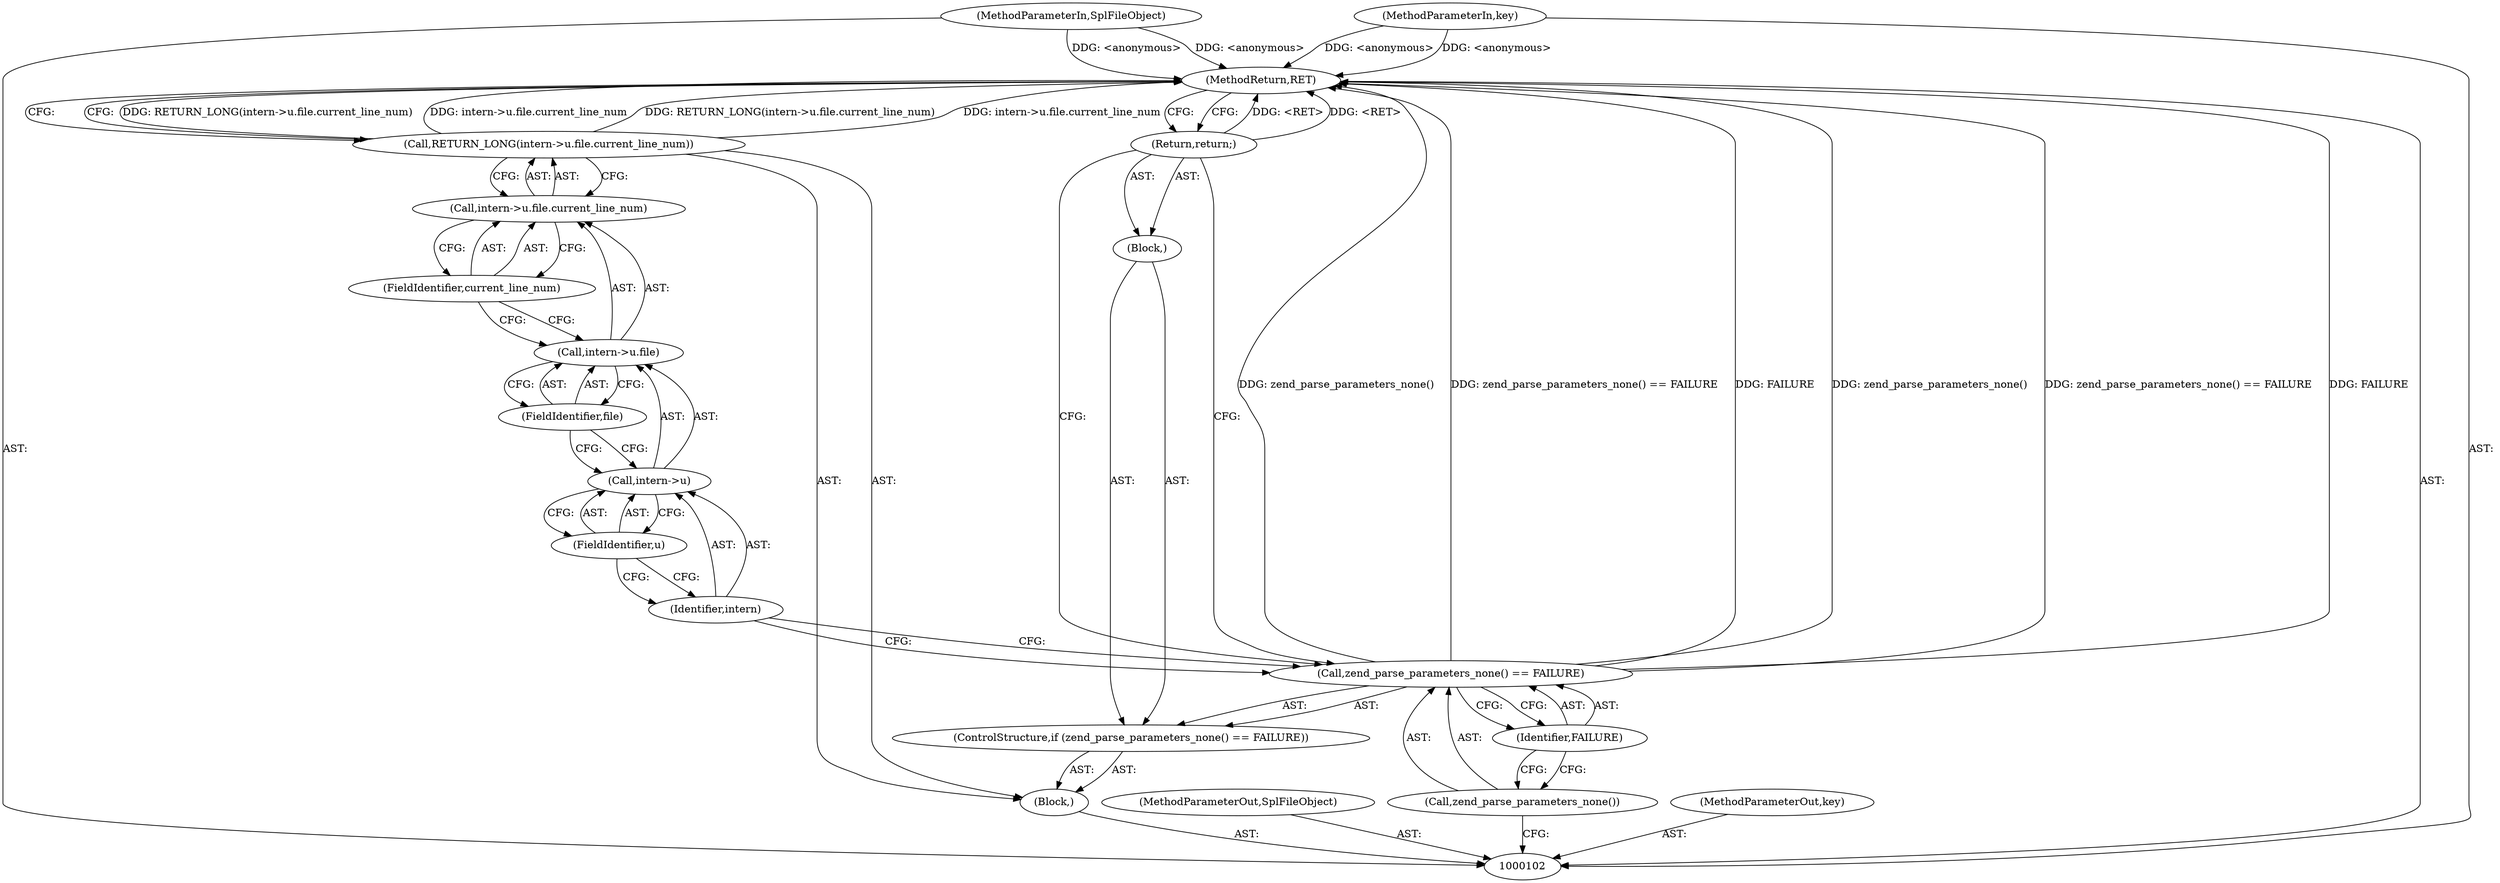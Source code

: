 digraph "0_php-src_7245bff300d3fa8bacbef7897ff080a6f1c23eba?w=1_29" {
"1000120" [label="(MethodReturn,RET)"];
"1000103" [label="(MethodParameterIn,SplFileObject)"];
"1000149" [label="(MethodParameterOut,SplFileObject)"];
"1000104" [label="(MethodParameterIn,key)"];
"1000150" [label="(MethodParameterOut,key)"];
"1000112" [label="(Call,RETURN_LONG(intern->u.file.current_line_num))"];
"1000113" [label="(Call,intern->u.file.current_line_num)"];
"1000114" [label="(Call,intern->u.file)"];
"1000115" [label="(Call,intern->u)"];
"1000116" [label="(Identifier,intern)"];
"1000117" [label="(FieldIdentifier,u)"];
"1000118" [label="(FieldIdentifier,file)"];
"1000119" [label="(FieldIdentifier,current_line_num)"];
"1000105" [label="(Block,)"];
"1000106" [label="(ControlStructure,if (zend_parse_parameters_none() == FAILURE))"];
"1000109" [label="(Identifier,FAILURE)"];
"1000110" [label="(Block,)"];
"1000107" [label="(Call,zend_parse_parameters_none() == FAILURE)"];
"1000108" [label="(Call,zend_parse_parameters_none())"];
"1000111" [label="(Return,return;)"];
"1000120" -> "1000102"  [label="AST: "];
"1000120" -> "1000111"  [label="CFG: "];
"1000120" -> "1000112"  [label="CFG: "];
"1000111" -> "1000120"  [label="DDG: <RET>"];
"1000107" -> "1000120"  [label="DDG: zend_parse_parameters_none()"];
"1000107" -> "1000120"  [label="DDG: zend_parse_parameters_none() == FAILURE"];
"1000107" -> "1000120"  [label="DDG: FAILURE"];
"1000104" -> "1000120"  [label="DDG: <anonymous>"];
"1000103" -> "1000120"  [label="DDG: <anonymous>"];
"1000112" -> "1000120"  [label="DDG: RETURN_LONG(intern->u.file.current_line_num)"];
"1000112" -> "1000120"  [label="DDG: intern->u.file.current_line_num"];
"1000103" -> "1000102"  [label="AST: "];
"1000103" -> "1000120"  [label="DDG: <anonymous>"];
"1000149" -> "1000102"  [label="AST: "];
"1000104" -> "1000102"  [label="AST: "];
"1000104" -> "1000120"  [label="DDG: <anonymous>"];
"1000150" -> "1000102"  [label="AST: "];
"1000112" -> "1000105"  [label="AST: "];
"1000112" -> "1000113"  [label="CFG: "];
"1000113" -> "1000112"  [label="AST: "];
"1000120" -> "1000112"  [label="CFG: "];
"1000112" -> "1000120"  [label="DDG: RETURN_LONG(intern->u.file.current_line_num)"];
"1000112" -> "1000120"  [label="DDG: intern->u.file.current_line_num"];
"1000113" -> "1000112"  [label="AST: "];
"1000113" -> "1000119"  [label="CFG: "];
"1000114" -> "1000113"  [label="AST: "];
"1000119" -> "1000113"  [label="AST: "];
"1000112" -> "1000113"  [label="CFG: "];
"1000114" -> "1000113"  [label="AST: "];
"1000114" -> "1000118"  [label="CFG: "];
"1000115" -> "1000114"  [label="AST: "];
"1000118" -> "1000114"  [label="AST: "];
"1000119" -> "1000114"  [label="CFG: "];
"1000115" -> "1000114"  [label="AST: "];
"1000115" -> "1000117"  [label="CFG: "];
"1000116" -> "1000115"  [label="AST: "];
"1000117" -> "1000115"  [label="AST: "];
"1000118" -> "1000115"  [label="CFG: "];
"1000116" -> "1000115"  [label="AST: "];
"1000116" -> "1000107"  [label="CFG: "];
"1000117" -> "1000116"  [label="CFG: "];
"1000117" -> "1000115"  [label="AST: "];
"1000117" -> "1000116"  [label="CFG: "];
"1000115" -> "1000117"  [label="CFG: "];
"1000118" -> "1000114"  [label="AST: "];
"1000118" -> "1000115"  [label="CFG: "];
"1000114" -> "1000118"  [label="CFG: "];
"1000119" -> "1000113"  [label="AST: "];
"1000119" -> "1000114"  [label="CFG: "];
"1000113" -> "1000119"  [label="CFG: "];
"1000105" -> "1000102"  [label="AST: "];
"1000106" -> "1000105"  [label="AST: "];
"1000112" -> "1000105"  [label="AST: "];
"1000106" -> "1000105"  [label="AST: "];
"1000107" -> "1000106"  [label="AST: "];
"1000110" -> "1000106"  [label="AST: "];
"1000109" -> "1000107"  [label="AST: "];
"1000109" -> "1000108"  [label="CFG: "];
"1000107" -> "1000109"  [label="CFG: "];
"1000110" -> "1000106"  [label="AST: "];
"1000111" -> "1000110"  [label="AST: "];
"1000107" -> "1000106"  [label="AST: "];
"1000107" -> "1000109"  [label="CFG: "];
"1000108" -> "1000107"  [label="AST: "];
"1000109" -> "1000107"  [label="AST: "];
"1000111" -> "1000107"  [label="CFG: "];
"1000116" -> "1000107"  [label="CFG: "];
"1000107" -> "1000120"  [label="DDG: zend_parse_parameters_none()"];
"1000107" -> "1000120"  [label="DDG: zend_parse_parameters_none() == FAILURE"];
"1000107" -> "1000120"  [label="DDG: FAILURE"];
"1000108" -> "1000107"  [label="AST: "];
"1000108" -> "1000102"  [label="CFG: "];
"1000109" -> "1000108"  [label="CFG: "];
"1000111" -> "1000110"  [label="AST: "];
"1000111" -> "1000107"  [label="CFG: "];
"1000120" -> "1000111"  [label="CFG: "];
"1000111" -> "1000120"  [label="DDG: <RET>"];
}
